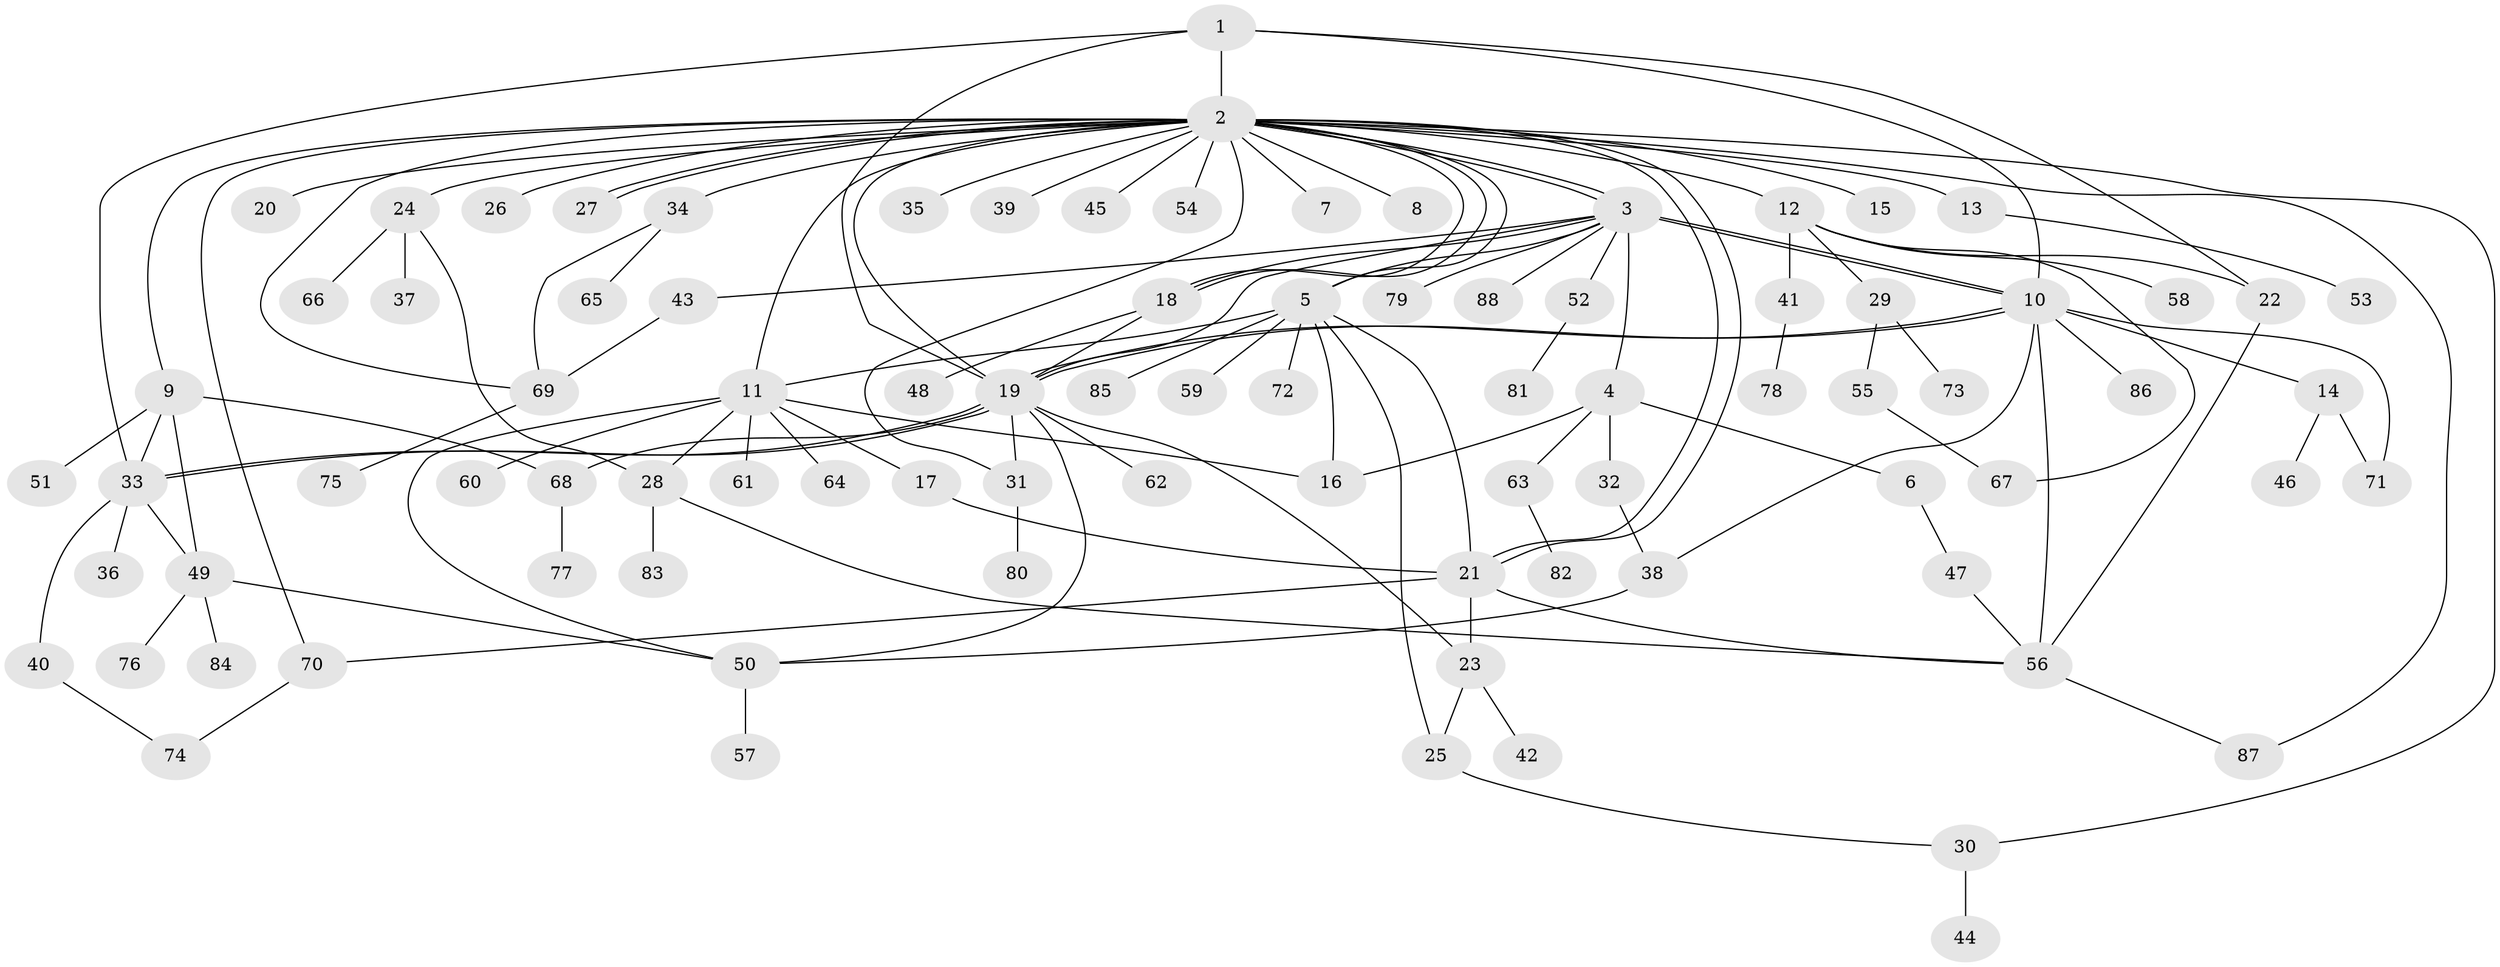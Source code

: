 // coarse degree distribution, {4: 0.046153846153846156, 30: 0.015384615384615385, 16: 0.015384615384615385, 5: 0.06153846153846154, 10: 0.015384615384615385, 2: 0.23076923076923078, 1: 0.4461538461538462, 8: 0.015384615384615385, 3: 0.1076923076923077, 13: 0.015384615384615385, 11: 0.015384615384615385, 6: 0.015384615384615385}
// Generated by graph-tools (version 1.1) at 2025/41/03/06/25 10:41:46]
// undirected, 88 vertices, 131 edges
graph export_dot {
graph [start="1"]
  node [color=gray90,style=filled];
  1;
  2;
  3;
  4;
  5;
  6;
  7;
  8;
  9;
  10;
  11;
  12;
  13;
  14;
  15;
  16;
  17;
  18;
  19;
  20;
  21;
  22;
  23;
  24;
  25;
  26;
  27;
  28;
  29;
  30;
  31;
  32;
  33;
  34;
  35;
  36;
  37;
  38;
  39;
  40;
  41;
  42;
  43;
  44;
  45;
  46;
  47;
  48;
  49;
  50;
  51;
  52;
  53;
  54;
  55;
  56;
  57;
  58;
  59;
  60;
  61;
  62;
  63;
  64;
  65;
  66;
  67;
  68;
  69;
  70;
  71;
  72;
  73;
  74;
  75;
  76;
  77;
  78;
  79;
  80;
  81;
  82;
  83;
  84;
  85;
  86;
  87;
  88;
  1 -- 2;
  1 -- 10;
  1 -- 19;
  1 -- 22;
  1 -- 33;
  2 -- 3;
  2 -- 3;
  2 -- 5;
  2 -- 7;
  2 -- 8;
  2 -- 9;
  2 -- 11;
  2 -- 12;
  2 -- 13;
  2 -- 15;
  2 -- 18;
  2 -- 18;
  2 -- 19;
  2 -- 20;
  2 -- 21;
  2 -- 21;
  2 -- 24;
  2 -- 26;
  2 -- 27;
  2 -- 27;
  2 -- 30;
  2 -- 31;
  2 -- 34;
  2 -- 35;
  2 -- 39;
  2 -- 45;
  2 -- 54;
  2 -- 69;
  2 -- 70;
  2 -- 87;
  3 -- 4;
  3 -- 5;
  3 -- 10;
  3 -- 10;
  3 -- 18;
  3 -- 19;
  3 -- 43;
  3 -- 52;
  3 -- 79;
  3 -- 88;
  4 -- 6;
  4 -- 16;
  4 -- 32;
  4 -- 63;
  5 -- 11;
  5 -- 16;
  5 -- 21;
  5 -- 25;
  5 -- 59;
  5 -- 72;
  5 -- 85;
  6 -- 47;
  9 -- 33;
  9 -- 49;
  9 -- 51;
  9 -- 68;
  10 -- 14;
  10 -- 19;
  10 -- 19;
  10 -- 38;
  10 -- 56;
  10 -- 71;
  10 -- 86;
  11 -- 16;
  11 -- 17;
  11 -- 28;
  11 -- 50;
  11 -- 60;
  11 -- 61;
  11 -- 64;
  12 -- 22;
  12 -- 29;
  12 -- 41;
  12 -- 58;
  12 -- 67;
  13 -- 53;
  14 -- 46;
  14 -- 71;
  17 -- 21;
  18 -- 19;
  18 -- 48;
  19 -- 23;
  19 -- 31;
  19 -- 33;
  19 -- 33;
  19 -- 50;
  19 -- 62;
  19 -- 68;
  21 -- 23;
  21 -- 56;
  21 -- 70;
  22 -- 56;
  23 -- 25;
  23 -- 42;
  24 -- 28;
  24 -- 37;
  24 -- 66;
  25 -- 30;
  28 -- 56;
  28 -- 83;
  29 -- 55;
  29 -- 73;
  30 -- 44;
  31 -- 80;
  32 -- 38;
  33 -- 36;
  33 -- 40;
  33 -- 49;
  34 -- 65;
  34 -- 69;
  38 -- 50;
  40 -- 74;
  41 -- 78;
  43 -- 69;
  47 -- 56;
  49 -- 50;
  49 -- 76;
  49 -- 84;
  50 -- 57;
  52 -- 81;
  55 -- 67;
  56 -- 87;
  63 -- 82;
  68 -- 77;
  69 -- 75;
  70 -- 74;
}
